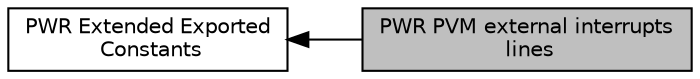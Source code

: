 digraph "PWR PVM external interrupts lines"
{
  edge [fontname="Helvetica",fontsize="10",labelfontname="Helvetica",labelfontsize="10"];
  node [fontname="Helvetica",fontsize="10",shape=box];
  rankdir=LR;
  Node1 [label="PWR PVM external interrupts\l lines",height=0.2,width=0.4,color="black", fillcolor="grey75", style="filled", fontcolor="black",tooltip=" "];
  Node2 [label="PWR Extended Exported\l Constants",height=0.2,width=0.4,color="black", fillcolor="white", style="filled",URL="$group___p_w_r_ex___exported___constants.html",tooltip=" "];
  Node2->Node1 [shape=plaintext, dir="back", style="solid"];
}
